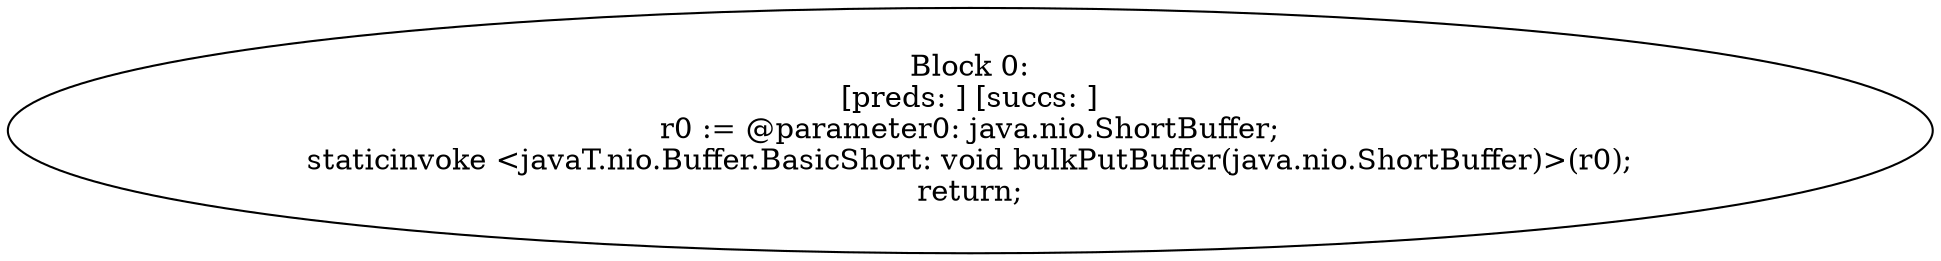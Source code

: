 digraph "unitGraph" {
    "Block 0:
[preds: ] [succs: ]
r0 := @parameter0: java.nio.ShortBuffer;
staticinvoke <javaT.nio.Buffer.BasicShort: void bulkPutBuffer(java.nio.ShortBuffer)>(r0);
return;
"
}
